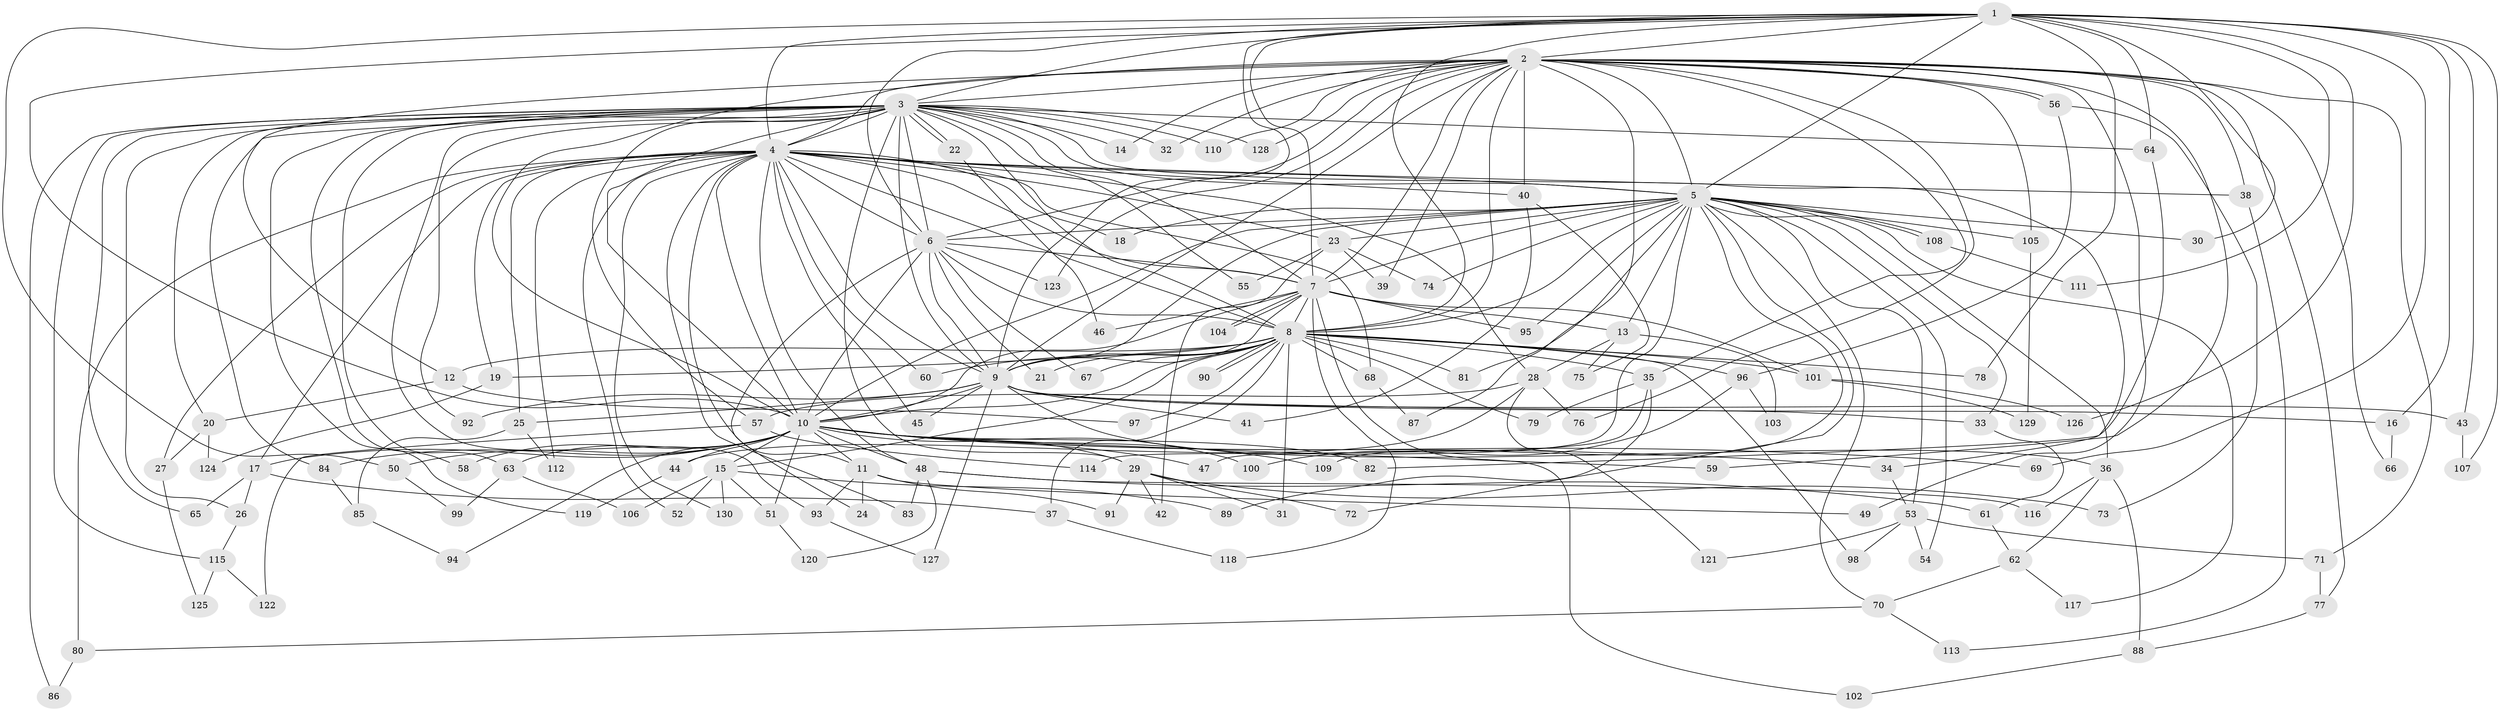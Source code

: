 // Generated by graph-tools (version 1.1) at 2025/43/03/09/25 04:43:31]
// undirected, 130 vertices, 285 edges
graph export_dot {
graph [start="1"]
  node [color=gray90,style=filled];
  1;
  2;
  3;
  4;
  5;
  6;
  7;
  8;
  9;
  10;
  11;
  12;
  13;
  14;
  15;
  16;
  17;
  18;
  19;
  20;
  21;
  22;
  23;
  24;
  25;
  26;
  27;
  28;
  29;
  30;
  31;
  32;
  33;
  34;
  35;
  36;
  37;
  38;
  39;
  40;
  41;
  42;
  43;
  44;
  45;
  46;
  47;
  48;
  49;
  50;
  51;
  52;
  53;
  54;
  55;
  56;
  57;
  58;
  59;
  60;
  61;
  62;
  63;
  64;
  65;
  66;
  67;
  68;
  69;
  70;
  71;
  72;
  73;
  74;
  75;
  76;
  77;
  78;
  79;
  80;
  81;
  82;
  83;
  84;
  85;
  86;
  87;
  88;
  89;
  90;
  91;
  92;
  93;
  94;
  95;
  96;
  97;
  98;
  99;
  100;
  101;
  102;
  103;
  104;
  105;
  106;
  107;
  108;
  109;
  110;
  111;
  112;
  113;
  114;
  115;
  116;
  117;
  118;
  119;
  120;
  121;
  122;
  123;
  124;
  125;
  126;
  127;
  128;
  129;
  130;
  1 -- 2;
  1 -- 3;
  1 -- 4;
  1 -- 5;
  1 -- 6;
  1 -- 7;
  1 -- 8;
  1 -- 9;
  1 -- 10;
  1 -- 16;
  1 -- 30;
  1 -- 43;
  1 -- 50;
  1 -- 64;
  1 -- 69;
  1 -- 78;
  1 -- 107;
  1 -- 111;
  1 -- 126;
  2 -- 3;
  2 -- 4;
  2 -- 5;
  2 -- 6;
  2 -- 7;
  2 -- 8;
  2 -- 9;
  2 -- 10;
  2 -- 12;
  2 -- 14;
  2 -- 32;
  2 -- 35;
  2 -- 38;
  2 -- 39;
  2 -- 40;
  2 -- 49;
  2 -- 56;
  2 -- 56;
  2 -- 59;
  2 -- 66;
  2 -- 71;
  2 -- 76;
  2 -- 77;
  2 -- 87;
  2 -- 105;
  2 -- 110;
  2 -- 123;
  2 -- 128;
  3 -- 4;
  3 -- 5;
  3 -- 6;
  3 -- 7;
  3 -- 8;
  3 -- 9;
  3 -- 10;
  3 -- 14;
  3 -- 20;
  3 -- 22;
  3 -- 22;
  3 -- 26;
  3 -- 29;
  3 -- 32;
  3 -- 34;
  3 -- 55;
  3 -- 57;
  3 -- 58;
  3 -- 63;
  3 -- 64;
  3 -- 65;
  3 -- 84;
  3 -- 86;
  3 -- 92;
  3 -- 93;
  3 -- 110;
  3 -- 115;
  3 -- 119;
  3 -- 128;
  4 -- 5;
  4 -- 6;
  4 -- 7;
  4 -- 8;
  4 -- 9;
  4 -- 10;
  4 -- 11;
  4 -- 17;
  4 -- 18;
  4 -- 19;
  4 -- 23;
  4 -- 25;
  4 -- 27;
  4 -- 28;
  4 -- 38;
  4 -- 40;
  4 -- 45;
  4 -- 48;
  4 -- 52;
  4 -- 60;
  4 -- 68;
  4 -- 80;
  4 -- 83;
  4 -- 112;
  4 -- 130;
  5 -- 6;
  5 -- 7;
  5 -- 8;
  5 -- 9;
  5 -- 10;
  5 -- 13;
  5 -- 18;
  5 -- 23;
  5 -- 30;
  5 -- 33;
  5 -- 36;
  5 -- 53;
  5 -- 54;
  5 -- 70;
  5 -- 72;
  5 -- 74;
  5 -- 81;
  5 -- 95;
  5 -- 105;
  5 -- 108;
  5 -- 108;
  5 -- 109;
  5 -- 114;
  5 -- 117;
  6 -- 7;
  6 -- 8;
  6 -- 9;
  6 -- 10;
  6 -- 21;
  6 -- 24;
  6 -- 67;
  6 -- 123;
  7 -- 8;
  7 -- 9;
  7 -- 10;
  7 -- 13;
  7 -- 46;
  7 -- 95;
  7 -- 101;
  7 -- 102;
  7 -- 104;
  7 -- 104;
  7 -- 118;
  8 -- 9;
  8 -- 10;
  8 -- 12;
  8 -- 15;
  8 -- 19;
  8 -- 21;
  8 -- 31;
  8 -- 35;
  8 -- 37;
  8 -- 60;
  8 -- 67;
  8 -- 68;
  8 -- 78;
  8 -- 79;
  8 -- 81;
  8 -- 90;
  8 -- 90;
  8 -- 96;
  8 -- 97;
  8 -- 98;
  8 -- 101;
  9 -- 10;
  9 -- 16;
  9 -- 25;
  9 -- 33;
  9 -- 36;
  9 -- 41;
  9 -- 43;
  9 -- 45;
  9 -- 92;
  9 -- 127;
  10 -- 11;
  10 -- 15;
  10 -- 17;
  10 -- 29;
  10 -- 34;
  10 -- 44;
  10 -- 47;
  10 -- 48;
  10 -- 50;
  10 -- 51;
  10 -- 58;
  10 -- 59;
  10 -- 63;
  10 -- 69;
  10 -- 82;
  10 -- 84;
  10 -- 94;
  10 -- 100;
  10 -- 109;
  11 -- 24;
  11 -- 49;
  11 -- 91;
  11 -- 93;
  12 -- 20;
  12 -- 97;
  13 -- 28;
  13 -- 75;
  13 -- 103;
  15 -- 51;
  15 -- 52;
  15 -- 89;
  15 -- 106;
  15 -- 130;
  16 -- 66;
  17 -- 26;
  17 -- 37;
  17 -- 65;
  19 -- 124;
  20 -- 27;
  20 -- 124;
  22 -- 46;
  23 -- 39;
  23 -- 42;
  23 -- 55;
  23 -- 74;
  25 -- 85;
  25 -- 112;
  26 -- 115;
  27 -- 125;
  28 -- 44;
  28 -- 57;
  28 -- 76;
  28 -- 121;
  29 -- 31;
  29 -- 42;
  29 -- 72;
  29 -- 73;
  29 -- 91;
  33 -- 61;
  34 -- 53;
  35 -- 47;
  35 -- 79;
  35 -- 89;
  36 -- 62;
  36 -- 88;
  36 -- 116;
  37 -- 118;
  38 -- 113;
  40 -- 41;
  40 -- 75;
  43 -- 107;
  44 -- 119;
  48 -- 61;
  48 -- 83;
  48 -- 116;
  48 -- 120;
  50 -- 99;
  51 -- 120;
  53 -- 54;
  53 -- 71;
  53 -- 98;
  53 -- 121;
  56 -- 73;
  56 -- 96;
  57 -- 114;
  57 -- 122;
  61 -- 62;
  62 -- 70;
  62 -- 117;
  63 -- 99;
  63 -- 106;
  64 -- 82;
  68 -- 87;
  70 -- 80;
  70 -- 113;
  71 -- 77;
  77 -- 88;
  80 -- 86;
  84 -- 85;
  85 -- 94;
  88 -- 102;
  93 -- 127;
  96 -- 100;
  96 -- 103;
  101 -- 126;
  101 -- 129;
  105 -- 129;
  108 -- 111;
  115 -- 122;
  115 -- 125;
}
